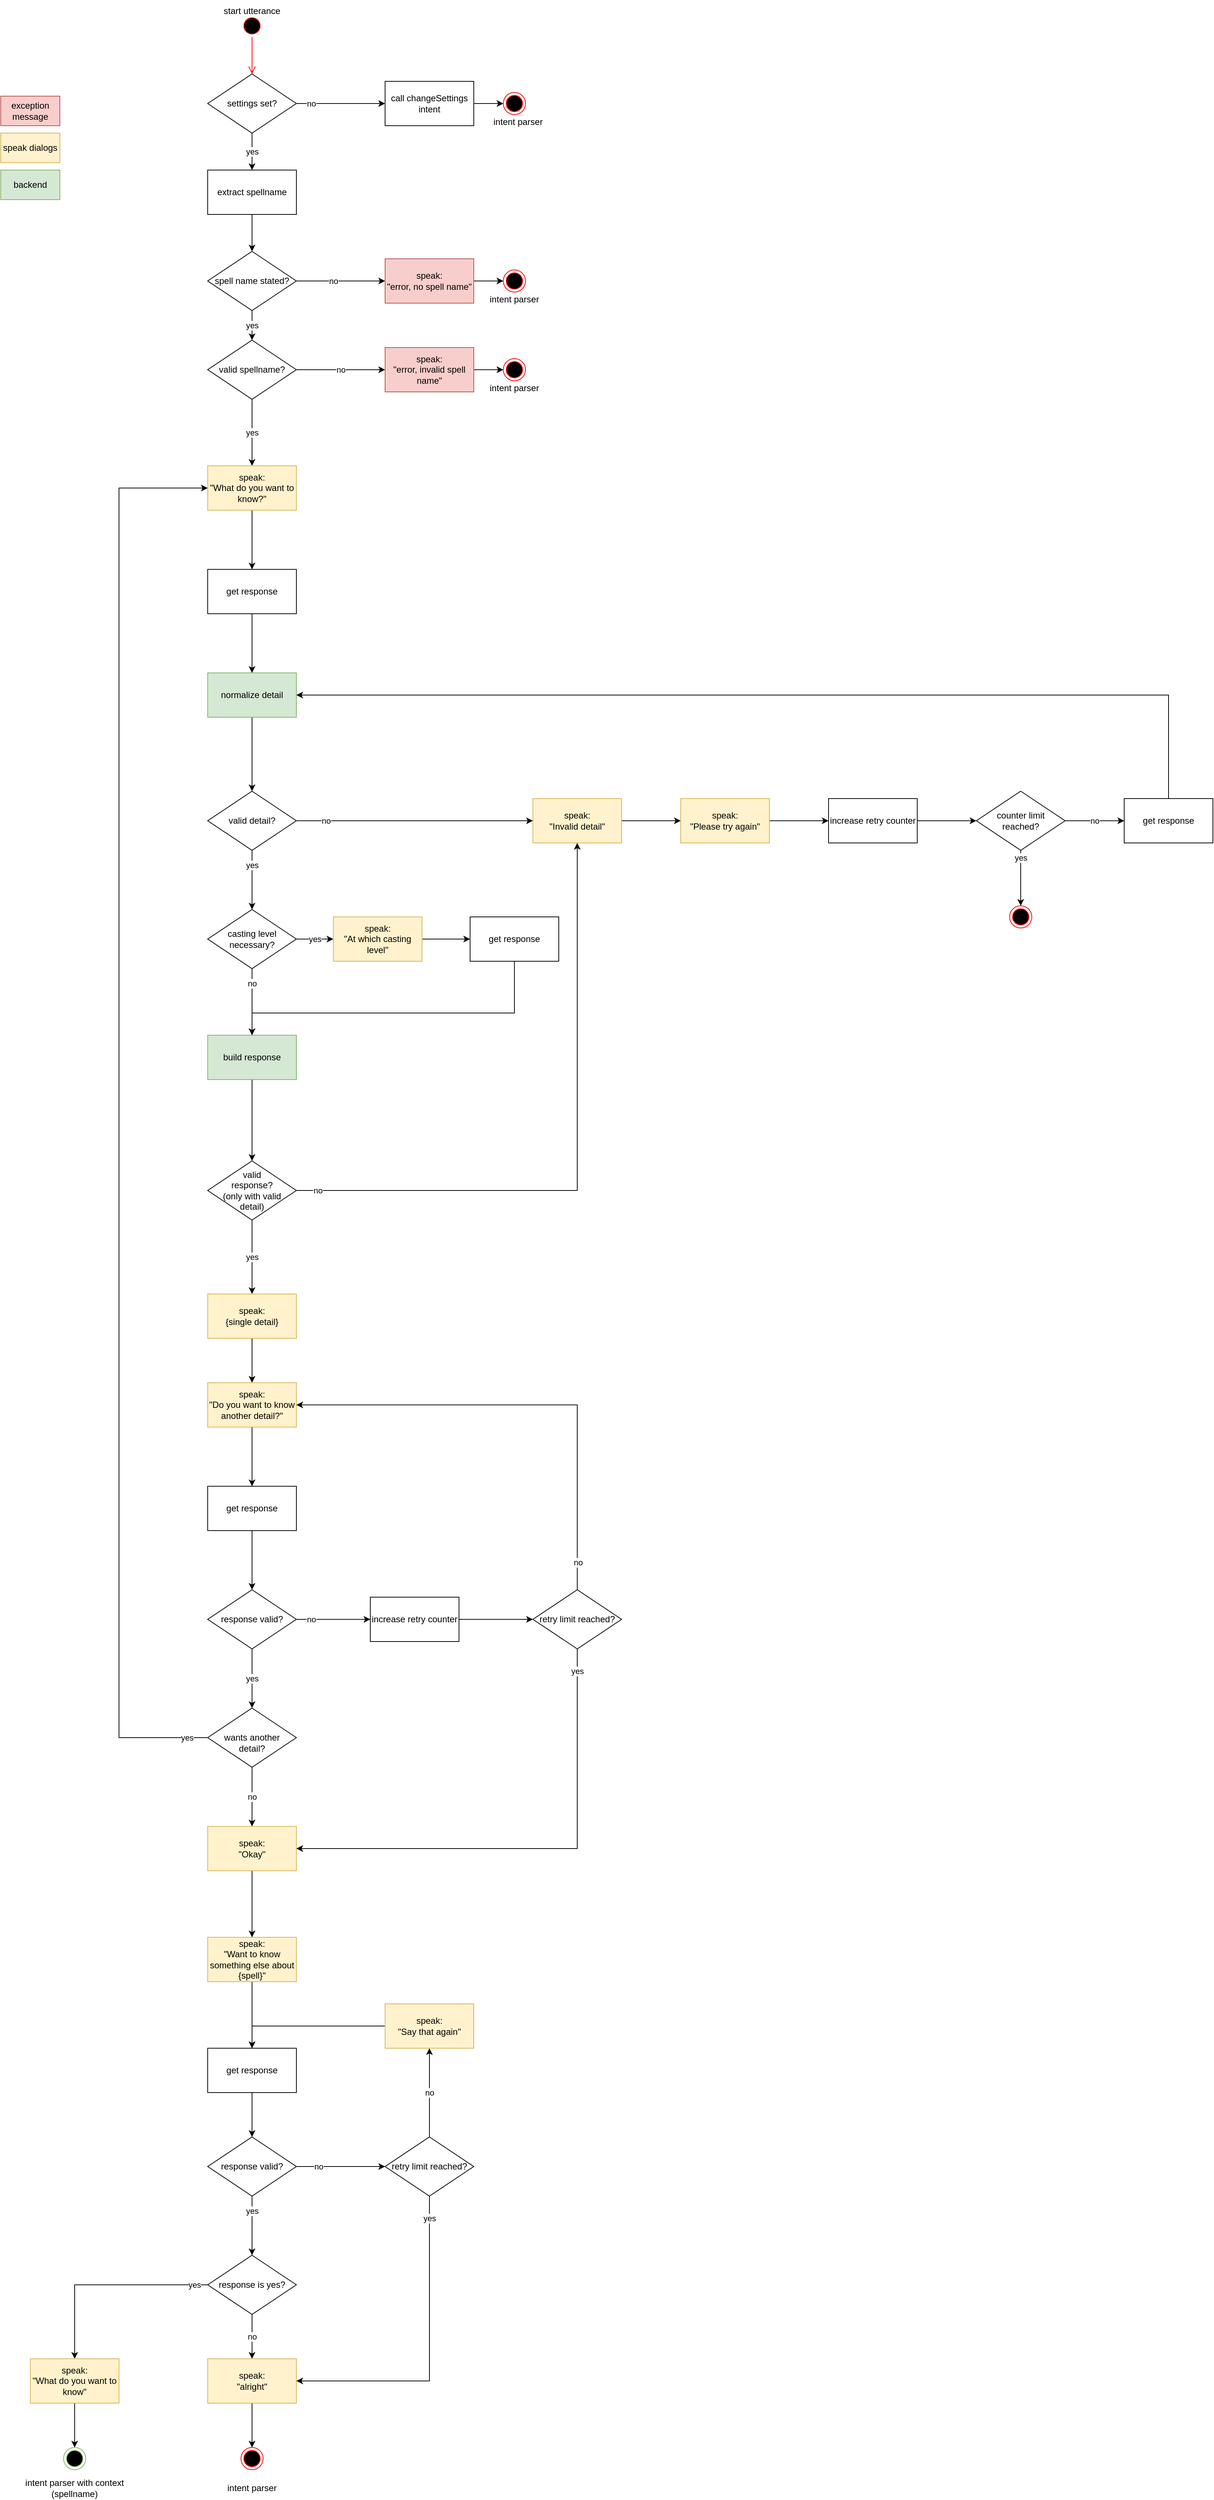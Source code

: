 <mxfile version="15.4.0" type="device"><diagram id="C5RBs43oDa-KdzZeNtuy" name="Page-1"><mxGraphModel dx="2844" dy="2813" grid="1" gridSize="10" guides="1" tooltips="1" connect="1" arrows="1" fold="1" page="1" pageScale="1" pageWidth="827" pageHeight="1169" math="0" shadow="0"><root><mxCell id="WIyWlLk6GJQsqaUBKTNV-0"/><mxCell id="WIyWlLk6GJQsqaUBKTNV-1" parent="WIyWlLk6GJQsqaUBKTNV-0"/><mxCell id="3QQpuneJnvgC7li6lilM-50" style="edgeStyle=orthogonalEdgeStyle;rounded=0;orthogonalLoop=1;jettySize=auto;html=1;exitX=0.5;exitY=1;exitDx=0;exitDy=0;entryX=0.5;entryY=0;entryDx=0;entryDy=0;" parent="WIyWlLk6GJQsqaUBKTNV-1" source="3QQpuneJnvgC7li6lilM-3" target="3QQpuneJnvgC7li6lilM-49" edge="1"><mxGeometry relative="1" as="geometry"/></mxCell><mxCell id="3QQpuneJnvgC7li6lilM-3" value="extract spellname" style="rounded=0;whiteSpace=wrap;html=1;" parent="WIyWlLk6GJQsqaUBKTNV-1" vertex="1"><mxGeometry x="320" y="120" width="120" height="60" as="geometry"/></mxCell><mxCell id="3QQpuneJnvgC7li6lilM-11" value="no" style="edgeStyle=orthogonalEdgeStyle;rounded=0;orthogonalLoop=1;jettySize=auto;html=1;exitX=1;exitY=0.5;exitDx=0;exitDy=0;entryX=0;entryY=0.5;entryDx=0;entryDy=0;" parent="WIyWlLk6GJQsqaUBKTNV-1" source="3QQpuneJnvgC7li6lilM-7" target="3QQpuneJnvgC7li6lilM-8" edge="1"><mxGeometry relative="1" as="geometry"/></mxCell><mxCell id="3QQpuneJnvgC7li6lilM-12" value="no" style="edgeStyle=orthogonalEdgeStyle;rounded=0;orthogonalLoop=1;jettySize=auto;html=1;exitX=1;exitY=0.5;exitDx=0;exitDy=0;entryX=0;entryY=0.5;entryDx=0;entryDy=0;" parent="WIyWlLk6GJQsqaUBKTNV-1" source="3QQpuneJnvgC7li6lilM-49" target="3QQpuneJnvgC7li6lilM-9" edge="1"><mxGeometry x="-0.167" relative="1" as="geometry"><Array as="points"/><mxPoint as="offset"/></mxGeometry></mxCell><mxCell id="UHtBvlvp2ETd7O96xLmu-1" value="yes" style="edgeStyle=orthogonalEdgeStyle;rounded=0;orthogonalLoop=1;jettySize=auto;html=1;" parent="WIyWlLk6GJQsqaUBKTNV-1" source="3QQpuneJnvgC7li6lilM-7" target="UHtBvlvp2ETd7O96xLmu-0" edge="1"><mxGeometry relative="1" as="geometry"/></mxCell><mxCell id="3QQpuneJnvgC7li6lilM-7" value="valid spellname?" style="rhombus;whiteSpace=wrap;html=1;" parent="WIyWlLk6GJQsqaUBKTNV-1" vertex="1"><mxGeometry x="320" y="350" width="120" height="80" as="geometry"/></mxCell><mxCell id="3QQpuneJnvgC7li6lilM-15" style="edgeStyle=orthogonalEdgeStyle;rounded=0;orthogonalLoop=1;jettySize=auto;html=1;exitX=1;exitY=0.5;exitDx=0;exitDy=0;entryX=0;entryY=0.5;entryDx=0;entryDy=0;" parent="WIyWlLk6GJQsqaUBKTNV-1" source="3QQpuneJnvgC7li6lilM-8" target="3QQpuneJnvgC7li6lilM-14" edge="1"><mxGeometry relative="1" as="geometry"/></mxCell><mxCell id="3QQpuneJnvgC7li6lilM-8" value="speak:&lt;br&gt;&quot;error, invalid spell name&quot;" style="rounded=0;whiteSpace=wrap;html=1;fillColor=#f8cecc;strokeColor=#b85450;" parent="WIyWlLk6GJQsqaUBKTNV-1" vertex="1"><mxGeometry x="560" y="360" width="120" height="60" as="geometry"/></mxCell><mxCell id="3QQpuneJnvgC7li6lilM-53" style="edgeStyle=orthogonalEdgeStyle;rounded=0;orthogonalLoop=1;jettySize=auto;html=1;exitX=1;exitY=0.5;exitDx=0;exitDy=0;entryX=0;entryY=0.5;entryDx=0;entryDy=0;" parent="WIyWlLk6GJQsqaUBKTNV-1" source="3QQpuneJnvgC7li6lilM-9" target="3QQpuneJnvgC7li6lilM-52" edge="1"><mxGeometry relative="1" as="geometry"/></mxCell><mxCell id="3QQpuneJnvgC7li6lilM-9" value="speak: &lt;br&gt;&quot;error, no spell name&quot;" style="rounded=0;whiteSpace=wrap;html=1;fillColor=#f8cecc;strokeColor=#b85450;" parent="WIyWlLk6GJQsqaUBKTNV-1" vertex="1"><mxGeometry x="560" y="240" width="120" height="60" as="geometry"/></mxCell><mxCell id="3QQpuneJnvgC7li6lilM-14" value="" style="ellipse;html=1;shape=endState;fillColor=#000000;strokeColor=#ff0000;" parent="WIyWlLk6GJQsqaUBKTNV-1" vertex="1"><mxGeometry x="720" y="375" width="30" height="30" as="geometry"/></mxCell><mxCell id="4tQSairenmR5EQNDbIHb-11" value="" style="edgeStyle=orthogonalEdgeStyle;rounded=0;orthogonalLoop=1;jettySize=auto;html=1;" parent="WIyWlLk6GJQsqaUBKTNV-1" source="3QQpuneJnvgC7li6lilM-23" target="4tQSairenmR5EQNDbIHb-10" edge="1"><mxGeometry relative="1" as="geometry"/></mxCell><mxCell id="3QQpuneJnvgC7li6lilM-23" value="speak:&lt;br&gt;&quot;Want to know something else about {spell}&quot;" style="rounded=0;whiteSpace=wrap;html=1;fillColor=#fff2cc;strokeColor=#d6b656;" parent="WIyWlLk6GJQsqaUBKTNV-1" vertex="1"><mxGeometry x="320" y="2510" width="120" height="60" as="geometry"/></mxCell><mxCell id="3QQpuneJnvgC7li6lilM-31" value="no" style="edgeStyle=orthogonalEdgeStyle;rounded=0;orthogonalLoop=1;jettySize=auto;html=1;exitX=0.5;exitY=1;exitDx=0;exitDy=0;entryX=0.5;entryY=0;entryDx=0;entryDy=0;" parent="WIyWlLk6GJQsqaUBKTNV-1" source="3QQpuneJnvgC7li6lilM-26" target="3QQpuneJnvgC7li6lilM-29" edge="1"><mxGeometry relative="1" as="geometry"/></mxCell><mxCell id="3QQpuneJnvgC7li6lilM-34" value="yes" style="edgeStyle=orthogonalEdgeStyle;rounded=0;orthogonalLoop=1;jettySize=auto;html=1;exitX=0;exitY=0.5;exitDx=0;exitDy=0;entryX=0.5;entryY=0;entryDx=0;entryDy=0;" parent="WIyWlLk6GJQsqaUBKTNV-1" source="3QQpuneJnvgC7li6lilM-26" target="3QQpuneJnvgC7li6lilM-33" edge="1"><mxGeometry x="-0.867" relative="1" as="geometry"><mxPoint as="offset"/></mxGeometry></mxCell><mxCell id="3QQpuneJnvgC7li6lilM-26" value="response is yes?" style="rhombus;whiteSpace=wrap;html=1;" parent="WIyWlLk6GJQsqaUBKTNV-1" vertex="1"><mxGeometry x="320" y="2940" width="120" height="80" as="geometry"/></mxCell><mxCell id="3QQpuneJnvgC7li6lilM-45" style="edgeStyle=orthogonalEdgeStyle;rounded=0;orthogonalLoop=1;jettySize=auto;html=1;exitX=0.5;exitY=1;exitDx=0;exitDy=0;entryX=0.5;entryY=0;entryDx=0;entryDy=0;" parent="WIyWlLk6GJQsqaUBKTNV-1" source="3QQpuneJnvgC7li6lilM-29" target="3QQpuneJnvgC7li6lilM-44" edge="1"><mxGeometry relative="1" as="geometry"/></mxCell><mxCell id="3QQpuneJnvgC7li6lilM-29" value="speak:&lt;br&gt;&quot;alright&quot;" style="rounded=0;whiteSpace=wrap;html=1;fillColor=#fff2cc;strokeColor=#d6b656;" parent="WIyWlLk6GJQsqaUBKTNV-1" vertex="1"><mxGeometry x="320" y="3080" width="120" height="60" as="geometry"/></mxCell><mxCell id="3QQpuneJnvgC7li6lilM-43" style="edgeStyle=orthogonalEdgeStyle;rounded=0;orthogonalLoop=1;jettySize=auto;html=1;exitX=0.5;exitY=1;exitDx=0;exitDy=0;entryX=0.5;entryY=0;entryDx=0;entryDy=0;" parent="WIyWlLk6GJQsqaUBKTNV-1" source="3QQpuneJnvgC7li6lilM-33" target="3QQpuneJnvgC7li6lilM-42" edge="1"><mxGeometry relative="1" as="geometry"/></mxCell><mxCell id="3QQpuneJnvgC7li6lilM-33" value="speak:&lt;br&gt;&quot;What do you want to know&quot;" style="rounded=0;whiteSpace=wrap;html=1;fillColor=#fff2cc;strokeColor=#d6b656;" parent="WIyWlLk6GJQsqaUBKTNV-1" vertex="1"><mxGeometry x="80" y="3080" width="120" height="60" as="geometry"/></mxCell><mxCell id="3QQpuneJnvgC7li6lilM-61" value="yes" style="edgeStyle=orthogonalEdgeStyle;rounded=0;orthogonalLoop=1;jettySize=auto;html=1;exitX=0.5;exitY=1;exitDx=0;exitDy=0;entryX=1;entryY=0.5;entryDx=0;entryDy=0;" parent="WIyWlLk6GJQsqaUBKTNV-1" source="3QQpuneJnvgC7li6lilM-35" target="3QQpuneJnvgC7li6lilM-29" edge="1"><mxGeometry x="-0.861" relative="1" as="geometry"><mxPoint as="offset"/></mxGeometry></mxCell><mxCell id="3QQpuneJnvgC7li6lilM-64" value="no" style="edgeStyle=none;rounded=0;orthogonalLoop=1;jettySize=auto;html=1;exitX=0.5;exitY=0;exitDx=0;exitDy=0;entryX=0.5;entryY=1;entryDx=0;entryDy=0;" parent="WIyWlLk6GJQsqaUBKTNV-1" source="3QQpuneJnvgC7li6lilM-35" target="3QQpuneJnvgC7li6lilM-57" edge="1"><mxGeometry relative="1" as="geometry"/></mxCell><mxCell id="3QQpuneJnvgC7li6lilM-35" value="retry limit reached?" style="rhombus;whiteSpace=wrap;html=1;" parent="WIyWlLk6GJQsqaUBKTNV-1" vertex="1"><mxGeometry x="560" y="2780" width="120" height="80" as="geometry"/></mxCell><mxCell id="3QQpuneJnvgC7li6lilM-42" value="" style="ellipse;html=1;shape=endState;fillColor=#000000;strokeColor=#82b366;" parent="WIyWlLk6GJQsqaUBKTNV-1" vertex="1"><mxGeometry x="125" y="3200" width="30" height="30" as="geometry"/></mxCell><mxCell id="3QQpuneJnvgC7li6lilM-44" value="" style="ellipse;html=1;shape=endState;fillColor=#000000;strokeColor=#ff0000;" parent="WIyWlLk6GJQsqaUBKTNV-1" vertex="1"><mxGeometry x="365" y="3200" width="30" height="30" as="geometry"/></mxCell><mxCell id="3QQpuneJnvgC7li6lilM-47" value="intent parser with context (spellname)" style="text;html=1;strokeColor=none;fillColor=none;align=center;verticalAlign=middle;whiteSpace=wrap;rounded=0;" parent="WIyWlLk6GJQsqaUBKTNV-1" vertex="1"><mxGeometry x="40" y="3240" width="200" height="30" as="geometry"/></mxCell><mxCell id="3QQpuneJnvgC7li6lilM-48" value="intent parser" style="text;html=1;strokeColor=none;fillColor=none;align=center;verticalAlign=middle;whiteSpace=wrap;rounded=0;" parent="WIyWlLk6GJQsqaUBKTNV-1" vertex="1"><mxGeometry x="320" y="3240" width="120" height="30" as="geometry"/></mxCell><mxCell id="3QQpuneJnvgC7li6lilM-51" value="yes" style="edgeStyle=orthogonalEdgeStyle;rounded=0;orthogonalLoop=1;jettySize=auto;html=1;exitX=0.5;exitY=1;exitDx=0;exitDy=0;entryX=0.5;entryY=0;entryDx=0;entryDy=0;" parent="WIyWlLk6GJQsqaUBKTNV-1" source="3QQpuneJnvgC7li6lilM-49" target="3QQpuneJnvgC7li6lilM-7" edge="1"><mxGeometry relative="1" as="geometry"/></mxCell><mxCell id="3QQpuneJnvgC7li6lilM-49" value="spell name stated?" style="rhombus;whiteSpace=wrap;html=1;" parent="WIyWlLk6GJQsqaUBKTNV-1" vertex="1"><mxGeometry x="320" y="230" width="120" height="80" as="geometry"/></mxCell><mxCell id="3QQpuneJnvgC7li6lilM-52" value="" style="ellipse;html=1;shape=endState;fillColor=#000000;strokeColor=#ff0000;" parent="WIyWlLk6GJQsqaUBKTNV-1" vertex="1"><mxGeometry x="720" y="255" width="30" height="30" as="geometry"/></mxCell><mxCell id="3QQpuneJnvgC7li6lilM-59" value="yes" style="edgeStyle=orthogonalEdgeStyle;rounded=0;orthogonalLoop=1;jettySize=auto;html=1;exitX=0.5;exitY=1;exitDx=0;exitDy=0;entryX=0.5;entryY=0;entryDx=0;entryDy=0;" parent="WIyWlLk6GJQsqaUBKTNV-1" source="3QQpuneJnvgC7li6lilM-55" target="3QQpuneJnvgC7li6lilM-26" edge="1"><mxGeometry x="-0.5" relative="1" as="geometry"><mxPoint as="offset"/></mxGeometry></mxCell><mxCell id="3QQpuneJnvgC7li6lilM-63" value="no" style="edgeStyle=none;rounded=0;orthogonalLoop=1;jettySize=auto;html=1;exitX=1;exitY=0.5;exitDx=0;exitDy=0;entryX=0;entryY=0.5;entryDx=0;entryDy=0;" parent="WIyWlLk6GJQsqaUBKTNV-1" source="3QQpuneJnvgC7li6lilM-55" target="3QQpuneJnvgC7li6lilM-35" edge="1"><mxGeometry x="-0.5" relative="1" as="geometry"><mxPoint as="offset"/></mxGeometry></mxCell><mxCell id="3QQpuneJnvgC7li6lilM-55" value="response valid?" style="rhombus;whiteSpace=wrap;html=1;" parent="WIyWlLk6GJQsqaUBKTNV-1" vertex="1"><mxGeometry x="320" y="2780" width="120" height="80" as="geometry"/></mxCell><mxCell id="4tQSairenmR5EQNDbIHb-13" style="edgeStyle=orthogonalEdgeStyle;rounded=0;orthogonalLoop=1;jettySize=auto;html=1;exitX=0;exitY=0.5;exitDx=0;exitDy=0;entryX=0.5;entryY=0;entryDx=0;entryDy=0;" parent="WIyWlLk6GJQsqaUBKTNV-1" source="3QQpuneJnvgC7li6lilM-57" target="4tQSairenmR5EQNDbIHb-10" edge="1"><mxGeometry relative="1" as="geometry"/></mxCell><mxCell id="3QQpuneJnvgC7li6lilM-57" value="speak:&lt;br&gt;&quot;Say that again&quot;" style="rounded=0;whiteSpace=wrap;html=1;fillColor=#fff2cc;strokeColor=#d6b656;" parent="WIyWlLk6GJQsqaUBKTNV-1" vertex="1"><mxGeometry x="560" y="2600" width="120" height="60" as="geometry"/></mxCell><mxCell id="3QQpuneJnvgC7li6lilM-66" value="intent parser" style="text;html=1;strokeColor=none;fillColor=none;align=center;verticalAlign=middle;whiteSpace=wrap;rounded=0;" parent="WIyWlLk6GJQsqaUBKTNV-1" vertex="1"><mxGeometry x="675" y="400" width="120" height="30" as="geometry"/></mxCell><mxCell id="3QQpuneJnvgC7li6lilM-67" value="intent parser" style="text;html=1;strokeColor=none;fillColor=none;align=center;verticalAlign=middle;whiteSpace=wrap;rounded=0;" parent="WIyWlLk6GJQsqaUBKTNV-1" vertex="1"><mxGeometry x="675" y="280" width="120" height="30" as="geometry"/></mxCell><mxCell id="3QQpuneJnvgC7li6lilM-68" value="exception message" style="rounded=0;whiteSpace=wrap;html=1;fillColor=#f8cecc;strokeColor=#b85450;" parent="WIyWlLk6GJQsqaUBKTNV-1" vertex="1"><mxGeometry x="40" y="20" width="80" height="40" as="geometry"/></mxCell><mxCell id="3QQpuneJnvgC7li6lilM-69" value="backend" style="rounded=0;whiteSpace=wrap;html=1;fillColor=#d5e8d4;strokeColor=#82b366;" parent="WIyWlLk6GJQsqaUBKTNV-1" vertex="1"><mxGeometry x="40" y="120" width="80" height="40" as="geometry"/></mxCell><mxCell id="3QQpuneJnvgC7li6lilM-70" value="speak dialogs" style="rounded=0;whiteSpace=wrap;html=1;fillColor=#fff2cc;strokeColor=#d6b656;" parent="WIyWlLk6GJQsqaUBKTNV-1" vertex="1"><mxGeometry x="40" y="70" width="80" height="40" as="geometry"/></mxCell><mxCell id="1Pgt1DH3HRJ9_toSjhPw-0" value="" style="ellipse;html=1;shape=startState;fillColor=#000000;strokeColor=#ff0000;" parent="WIyWlLk6GJQsqaUBKTNV-1" vertex="1"><mxGeometry x="365" y="-90" width="30" height="30" as="geometry"/></mxCell><mxCell id="1Pgt1DH3HRJ9_toSjhPw-1" value="" style="edgeStyle=orthogonalEdgeStyle;html=1;verticalAlign=bottom;endArrow=open;endSize=8;strokeColor=#ff0000;rounded=0;entryX=0.5;entryY=0;entryDx=0;entryDy=0;" parent="WIyWlLk6GJQsqaUBKTNV-1" source="1Pgt1DH3HRJ9_toSjhPw-0" target="1Pgt1DH3HRJ9_toSjhPw-4" edge="1"><mxGeometry relative="1" as="geometry"><mxPoint x="380" y="-10" as="targetPoint"/></mxGeometry></mxCell><mxCell id="1Pgt1DH3HRJ9_toSjhPw-2" value="start utterance" style="text;html=1;strokeColor=none;fillColor=none;align=center;verticalAlign=middle;whiteSpace=wrap;rounded=0;" parent="WIyWlLk6GJQsqaUBKTNV-1" vertex="1"><mxGeometry x="320" y="-110" width="120" height="30" as="geometry"/></mxCell><mxCell id="1Pgt1DH3HRJ9_toSjhPw-3" value="no" style="edgeStyle=orthogonalEdgeStyle;rounded=0;orthogonalLoop=1;jettySize=auto;html=1;exitX=1;exitY=0.5;exitDx=0;exitDy=0;entryX=0;entryY=0.5;entryDx=0;entryDy=0;" parent="WIyWlLk6GJQsqaUBKTNV-1" source="1Pgt1DH3HRJ9_toSjhPw-4" target="1Pgt1DH3HRJ9_toSjhPw-6" edge="1"><mxGeometry x="-0.667" relative="1" as="geometry"><mxPoint as="offset"/></mxGeometry></mxCell><mxCell id="1Pgt1DH3HRJ9_toSjhPw-9" value="yes" style="edgeStyle=orthogonalEdgeStyle;rounded=0;orthogonalLoop=1;jettySize=auto;html=1;exitX=0.5;exitY=1;exitDx=0;exitDy=0;entryX=0.5;entryY=0;entryDx=0;entryDy=0;" parent="WIyWlLk6GJQsqaUBKTNV-1" source="1Pgt1DH3HRJ9_toSjhPw-4" target="3QQpuneJnvgC7li6lilM-3" edge="1"><mxGeometry relative="1" as="geometry"/></mxCell><mxCell id="1Pgt1DH3HRJ9_toSjhPw-4" value="settings set?" style="rhombus;whiteSpace=wrap;html=1;" parent="WIyWlLk6GJQsqaUBKTNV-1" vertex="1"><mxGeometry x="320" y="-10" width="120" height="80" as="geometry"/></mxCell><mxCell id="1Pgt1DH3HRJ9_toSjhPw-5" style="edgeStyle=orthogonalEdgeStyle;rounded=0;orthogonalLoop=1;jettySize=auto;html=1;exitX=1;exitY=0.5;exitDx=0;exitDy=0;entryX=0;entryY=0.5;entryDx=0;entryDy=0;" parent="WIyWlLk6GJQsqaUBKTNV-1" source="1Pgt1DH3HRJ9_toSjhPw-6" target="1Pgt1DH3HRJ9_toSjhPw-7" edge="1"><mxGeometry relative="1" as="geometry"/></mxCell><mxCell id="1Pgt1DH3HRJ9_toSjhPw-6" value="call changeSettings intent" style="rounded=0;whiteSpace=wrap;html=1;" parent="WIyWlLk6GJQsqaUBKTNV-1" vertex="1"><mxGeometry x="560" width="120" height="60" as="geometry"/></mxCell><mxCell id="1Pgt1DH3HRJ9_toSjhPw-7" value="" style="ellipse;html=1;shape=endState;fillColor=#000000;strokeColor=#ff0000;" parent="WIyWlLk6GJQsqaUBKTNV-1" vertex="1"><mxGeometry x="720" y="15" width="30" height="30" as="geometry"/></mxCell><mxCell id="1Pgt1DH3HRJ9_toSjhPw-8" value="intent parser" style="text;html=1;strokeColor=none;fillColor=none;align=center;verticalAlign=middle;whiteSpace=wrap;rounded=0;" parent="WIyWlLk6GJQsqaUBKTNV-1" vertex="1"><mxGeometry x="680" y="40" width="120" height="30" as="geometry"/></mxCell><mxCell id="_JfwWZMLt68ANOkl7_UF-13" style="edgeStyle=orthogonalEdgeStyle;rounded=0;orthogonalLoop=1;jettySize=auto;html=1;exitX=0.5;exitY=1;exitDx=0;exitDy=0;entryX=0.5;entryY=0;entryDx=0;entryDy=0;" parent="WIyWlLk6GJQsqaUBKTNV-1" source="_JfwWZMLt68ANOkl7_UF-11" target="3QQpuneJnvgC7li6lilM-23" edge="1"><mxGeometry relative="1" as="geometry"/></mxCell><mxCell id="_JfwWZMLt68ANOkl7_UF-11" value="speak:&lt;br&gt;&quot;Okay&quot;" style="rounded=0;whiteSpace=wrap;html=1;fillColor=#fff2cc;strokeColor=#d6b656;" parent="WIyWlLk6GJQsqaUBKTNV-1" vertex="1"><mxGeometry x="320" y="2360" width="120" height="60" as="geometry"/></mxCell><mxCell id="4tQSairenmR5EQNDbIHb-1" value="" style="edgeStyle=orthogonalEdgeStyle;rounded=0;orthogonalLoop=1;jettySize=auto;html=1;" parent="WIyWlLk6GJQsqaUBKTNV-1" source="UHtBvlvp2ETd7O96xLmu-0" target="4tQSairenmR5EQNDbIHb-0" edge="1"><mxGeometry relative="1" as="geometry"/></mxCell><mxCell id="UHtBvlvp2ETd7O96xLmu-0" value="speak:&lt;br&gt;&quot;What do you want to know?&quot;" style="rounded=0;whiteSpace=wrap;html=1;fillColor=#fff2cc;strokeColor=#d6b656;" parent="WIyWlLk6GJQsqaUBKTNV-1" vertex="1"><mxGeometry x="320" y="520" width="120" height="60" as="geometry"/></mxCell><mxCell id="UHtBvlvp2ETd7O96xLmu-5" value="" style="edgeStyle=orthogonalEdgeStyle;rounded=0;orthogonalLoop=1;jettySize=auto;html=1;" parent="WIyWlLk6GJQsqaUBKTNV-1" source="UHtBvlvp2ETd7O96xLmu-2" target="UHtBvlvp2ETd7O96xLmu-4" edge="1"><mxGeometry relative="1" as="geometry"/></mxCell><mxCell id="UHtBvlvp2ETd7O96xLmu-2" value="normalize detail" style="rounded=0;whiteSpace=wrap;html=1;fillColor=#d5e8d4;strokeColor=#82b366;" parent="WIyWlLk6GJQsqaUBKTNV-1" vertex="1"><mxGeometry x="320" y="800" width="120" height="60" as="geometry"/></mxCell><mxCell id="UHtBvlvp2ETd7O96xLmu-8" value="no" style="edgeStyle=orthogonalEdgeStyle;rounded=0;orthogonalLoop=1;jettySize=auto;html=1;exitX=1;exitY=0.5;exitDx=0;exitDy=0;entryX=0;entryY=0.5;entryDx=0;entryDy=0;" parent="WIyWlLk6GJQsqaUBKTNV-1" source="UHtBvlvp2ETd7O96xLmu-4" target="UHtBvlvp2ETd7O96xLmu-7" edge="1"><mxGeometry x="-0.75" relative="1" as="geometry"><mxPoint as="offset"/></mxGeometry></mxCell><mxCell id="UHtBvlvp2ETd7O96xLmu-21" value="yes" style="edgeStyle=orthogonalEdgeStyle;rounded=0;orthogonalLoop=1;jettySize=auto;html=1;" parent="WIyWlLk6GJQsqaUBKTNV-1" source="UHtBvlvp2ETd7O96xLmu-4" target="UHtBvlvp2ETd7O96xLmu-19" edge="1"><mxGeometry x="-0.5" relative="1" as="geometry"><mxPoint as="offset"/></mxGeometry></mxCell><mxCell id="UHtBvlvp2ETd7O96xLmu-4" value="valid detail?" style="rhombus;whiteSpace=wrap;html=1;" parent="WIyWlLk6GJQsqaUBKTNV-1" vertex="1"><mxGeometry x="320" y="960" width="120" height="80" as="geometry"/></mxCell><mxCell id="UHtBvlvp2ETd7O96xLmu-10" value="" style="edgeStyle=orthogonalEdgeStyle;rounded=0;orthogonalLoop=1;jettySize=auto;html=1;" parent="WIyWlLk6GJQsqaUBKTNV-1" source="UHtBvlvp2ETd7O96xLmu-7" target="UHtBvlvp2ETd7O96xLmu-9" edge="1"><mxGeometry relative="1" as="geometry"/></mxCell><mxCell id="UHtBvlvp2ETd7O96xLmu-7" value="speak:&lt;br&gt;&quot;Invalid detail&quot;" style="rounded=0;whiteSpace=wrap;html=1;fillColor=#fff2cc;strokeColor=#d6b656;" parent="WIyWlLk6GJQsqaUBKTNV-1" vertex="1"><mxGeometry x="760" y="970" width="120" height="60" as="geometry"/></mxCell><mxCell id="UHtBvlvp2ETd7O96xLmu-12" value="" style="edgeStyle=orthogonalEdgeStyle;rounded=0;orthogonalLoop=1;jettySize=auto;html=1;" parent="WIyWlLk6GJQsqaUBKTNV-1" source="UHtBvlvp2ETd7O96xLmu-9" target="UHtBvlvp2ETd7O96xLmu-11" edge="1"><mxGeometry relative="1" as="geometry"/></mxCell><mxCell id="UHtBvlvp2ETd7O96xLmu-9" value="speak:&lt;br&gt;&quot;Please try again&quot;" style="rounded=0;whiteSpace=wrap;html=1;fillColor=#fff2cc;strokeColor=#d6b656;" parent="WIyWlLk6GJQsqaUBKTNV-1" vertex="1"><mxGeometry x="960" y="970" width="120" height="60" as="geometry"/></mxCell><mxCell id="UHtBvlvp2ETd7O96xLmu-18" value="" style="edgeStyle=orthogonalEdgeStyle;rounded=0;orthogonalLoop=1;jettySize=auto;html=1;" parent="WIyWlLk6GJQsqaUBKTNV-1" source="UHtBvlvp2ETd7O96xLmu-11" target="UHtBvlvp2ETd7O96xLmu-16" edge="1"><mxGeometry relative="1" as="geometry"/></mxCell><mxCell id="UHtBvlvp2ETd7O96xLmu-11" value="increase retry counter" style="rounded=0;whiteSpace=wrap;html=1;" parent="WIyWlLk6GJQsqaUBKTNV-1" vertex="1"><mxGeometry x="1160" y="970" width="120" height="60" as="geometry"/></mxCell><mxCell id="UHtBvlvp2ETd7O96xLmu-15" style="edgeStyle=orthogonalEdgeStyle;rounded=0;orthogonalLoop=1;jettySize=auto;html=1;exitX=0.5;exitY=0;exitDx=0;exitDy=0;entryX=1;entryY=0.5;entryDx=0;entryDy=0;" parent="WIyWlLk6GJQsqaUBKTNV-1" source="UHtBvlvp2ETd7O96xLmu-13" target="UHtBvlvp2ETd7O96xLmu-2" edge="1"><mxGeometry relative="1" as="geometry"/></mxCell><mxCell id="UHtBvlvp2ETd7O96xLmu-13" value="get response" style="rounded=0;whiteSpace=wrap;html=1;" parent="WIyWlLk6GJQsqaUBKTNV-1" vertex="1"><mxGeometry x="1560" y="970" width="120" height="60" as="geometry"/></mxCell><mxCell id="UHtBvlvp2ETd7O96xLmu-17" value="no" style="edgeStyle=orthogonalEdgeStyle;rounded=0;orthogonalLoop=1;jettySize=auto;html=1;" parent="WIyWlLk6GJQsqaUBKTNV-1" source="UHtBvlvp2ETd7O96xLmu-16" target="UHtBvlvp2ETd7O96xLmu-13" edge="1"><mxGeometry relative="1" as="geometry"/></mxCell><mxCell id="UHtBvlvp2ETd7O96xLmu-39" value="yes" style="edgeStyle=orthogonalEdgeStyle;rounded=0;orthogonalLoop=1;jettySize=auto;html=1;exitX=0.5;exitY=1;exitDx=0;exitDy=0;" parent="WIyWlLk6GJQsqaUBKTNV-1" source="UHtBvlvp2ETd7O96xLmu-16" target="UHtBvlvp2ETd7O96xLmu-64" edge="1"><mxGeometry x="-0.734" relative="1" as="geometry"><mxPoint x="1420" y="1130" as="targetPoint"/><mxPoint as="offset"/></mxGeometry></mxCell><mxCell id="UHtBvlvp2ETd7O96xLmu-16" value="counter limit reached?" style="rhombus;whiteSpace=wrap;html=1;" parent="WIyWlLk6GJQsqaUBKTNV-1" vertex="1"><mxGeometry x="1360" y="960" width="120" height="80" as="geometry"/></mxCell><mxCell id="UHtBvlvp2ETd7O96xLmu-23" value="yes" style="edgeStyle=orthogonalEdgeStyle;rounded=0;orthogonalLoop=1;jettySize=auto;html=1;exitX=1;exitY=0.5;exitDx=0;exitDy=0;entryX=0;entryY=0.5;entryDx=0;entryDy=0;" parent="WIyWlLk6GJQsqaUBKTNV-1" source="UHtBvlvp2ETd7O96xLmu-19" target="UHtBvlvp2ETd7O96xLmu-22" edge="1"><mxGeometry relative="1" as="geometry"/></mxCell><mxCell id="UHtBvlvp2ETd7O96xLmu-41" value="no" style="edgeStyle=orthogonalEdgeStyle;rounded=0;orthogonalLoop=1;jettySize=auto;html=1;" parent="WIyWlLk6GJQsqaUBKTNV-1" source="UHtBvlvp2ETd7O96xLmu-19" target="UHtBvlvp2ETd7O96xLmu-24" edge="1"><mxGeometry x="-0.556" relative="1" as="geometry"><mxPoint as="offset"/></mxGeometry></mxCell><mxCell id="UHtBvlvp2ETd7O96xLmu-19" value="casting level necessary?" style="rhombus;whiteSpace=wrap;html=1;" parent="WIyWlLk6GJQsqaUBKTNV-1" vertex="1"><mxGeometry x="320" y="1120" width="120" height="80" as="geometry"/></mxCell><mxCell id="4tQSairenmR5EQNDbIHb-4" value="" style="edgeStyle=orthogonalEdgeStyle;rounded=0;orthogonalLoop=1;jettySize=auto;html=1;" parent="WIyWlLk6GJQsqaUBKTNV-1" source="UHtBvlvp2ETd7O96xLmu-22" target="4tQSairenmR5EQNDbIHb-3" edge="1"><mxGeometry relative="1" as="geometry"/></mxCell><mxCell id="UHtBvlvp2ETd7O96xLmu-22" value="speak:&lt;br&gt;&quot;At which casting level&quot;" style="rounded=0;whiteSpace=wrap;html=1;fillColor=#fff2cc;strokeColor=#d6b656;" parent="WIyWlLk6GJQsqaUBKTNV-1" vertex="1"><mxGeometry x="490" y="1130" width="120" height="60" as="geometry"/></mxCell><mxCell id="UHtBvlvp2ETd7O96xLmu-27" value="" style="edgeStyle=orthogonalEdgeStyle;rounded=0;orthogonalLoop=1;jettySize=auto;html=1;" parent="WIyWlLk6GJQsqaUBKTNV-1" source="UHtBvlvp2ETd7O96xLmu-24" target="UHtBvlvp2ETd7O96xLmu-26" edge="1"><mxGeometry relative="1" as="geometry"/></mxCell><mxCell id="UHtBvlvp2ETd7O96xLmu-24" value="build response" style="rounded=0;whiteSpace=wrap;html=1;fillColor=#d5e8d4;strokeColor=#82b366;" parent="WIyWlLk6GJQsqaUBKTNV-1" vertex="1"><mxGeometry x="320" y="1290" width="120" height="60" as="geometry"/></mxCell><mxCell id="UHtBvlvp2ETd7O96xLmu-37" value="no" style="edgeStyle=orthogonalEdgeStyle;rounded=0;orthogonalLoop=1;jettySize=auto;html=1;entryX=0.5;entryY=1;entryDx=0;entryDy=0;" parent="WIyWlLk6GJQsqaUBKTNV-1" source="UHtBvlvp2ETd7O96xLmu-26" target="UHtBvlvp2ETd7O96xLmu-7" edge="1"><mxGeometry x="-0.929" relative="1" as="geometry"><mxPoint x="520" y="1500" as="targetPoint"/><mxPoint x="-1" as="offset"/></mxGeometry></mxCell><mxCell id="UHtBvlvp2ETd7O96xLmu-44" value="yes" style="edgeStyle=orthogonalEdgeStyle;rounded=0;orthogonalLoop=1;jettySize=auto;html=1;" parent="WIyWlLk6GJQsqaUBKTNV-1" source="UHtBvlvp2ETd7O96xLmu-26" target="UHtBvlvp2ETd7O96xLmu-43" edge="1"><mxGeometry relative="1" as="geometry"/></mxCell><mxCell id="UHtBvlvp2ETd7O96xLmu-26" value="valid &lt;br&gt;response?&lt;br&gt;(only with valid &lt;br&gt;detail)" style="rhombus;whiteSpace=wrap;html=1;" parent="WIyWlLk6GJQsqaUBKTNV-1" vertex="1"><mxGeometry x="320" y="1460" width="120" height="80" as="geometry"/></mxCell><mxCell id="UHtBvlvp2ETd7O96xLmu-46" value="" style="edgeStyle=orthogonalEdgeStyle;rounded=0;orthogonalLoop=1;jettySize=auto;html=1;" parent="WIyWlLk6GJQsqaUBKTNV-1" source="UHtBvlvp2ETd7O96xLmu-43" target="UHtBvlvp2ETd7O96xLmu-45" edge="1"><mxGeometry relative="1" as="geometry"/></mxCell><mxCell id="UHtBvlvp2ETd7O96xLmu-43" value="speak:&lt;br&gt;{single detail}" style="rounded=0;whiteSpace=wrap;html=1;fillColor=#fff2cc;strokeColor=#d6b656;" parent="WIyWlLk6GJQsqaUBKTNV-1" vertex="1"><mxGeometry x="320" y="1640" width="120" height="60" as="geometry"/></mxCell><mxCell id="UHtBvlvp2ETd7O96xLmu-48" value="yes" style="edgeStyle=orthogonalEdgeStyle;rounded=0;orthogonalLoop=1;jettySize=auto;html=1;startArrow=none;" parent="WIyWlLk6GJQsqaUBKTNV-1" source="UHtBvlvp2ETd7O96xLmu-51" target="UHtBvlvp2ETd7O96xLmu-47" edge="1"><mxGeometry relative="1" as="geometry"/></mxCell><mxCell id="4tQSairenmR5EQNDbIHb-8" value="" style="edgeStyle=orthogonalEdgeStyle;rounded=0;orthogonalLoop=1;jettySize=auto;html=1;" parent="WIyWlLk6GJQsqaUBKTNV-1" source="UHtBvlvp2ETd7O96xLmu-45" target="4tQSairenmR5EQNDbIHb-6" edge="1"><mxGeometry relative="1" as="geometry"/></mxCell><mxCell id="UHtBvlvp2ETd7O96xLmu-45" value="speak:&lt;br&gt;&quot;Do you want to know another detail?&quot;" style="rounded=0;whiteSpace=wrap;html=1;fillColor=#fff2cc;strokeColor=#d6b656;" parent="WIyWlLk6GJQsqaUBKTNV-1" vertex="1"><mxGeometry x="320" y="1760" width="120" height="60" as="geometry"/></mxCell><mxCell id="UHtBvlvp2ETd7O96xLmu-65" value="no" style="edgeStyle=orthogonalEdgeStyle;rounded=0;orthogonalLoop=1;jettySize=auto;html=1;" parent="WIyWlLk6GJQsqaUBKTNV-1" source="UHtBvlvp2ETd7O96xLmu-47" target="_JfwWZMLt68ANOkl7_UF-11" edge="1"><mxGeometry relative="1" as="geometry"/></mxCell><mxCell id="UHtBvlvp2ETd7O96xLmu-47" value="&lt;br&gt;wants another &lt;br&gt;detail?" style="rhombus;whiteSpace=wrap;html=1;" parent="WIyWlLk6GJQsqaUBKTNV-1" vertex="1"><mxGeometry x="320" y="2200" width="120" height="80" as="geometry"/></mxCell><mxCell id="UHtBvlvp2ETd7O96xLmu-54" value="no" style="edgeStyle=orthogonalEdgeStyle;rounded=0;orthogonalLoop=1;jettySize=auto;html=1;" parent="WIyWlLk6GJQsqaUBKTNV-1" source="UHtBvlvp2ETd7O96xLmu-51" target="UHtBvlvp2ETd7O96xLmu-53" edge="1"><mxGeometry x="-0.6" relative="1" as="geometry"><mxPoint as="offset"/></mxGeometry></mxCell><mxCell id="UHtBvlvp2ETd7O96xLmu-56" style="edgeStyle=orthogonalEdgeStyle;rounded=0;orthogonalLoop=1;jettySize=auto;html=1;exitX=0;exitY=0.5;exitDx=0;exitDy=0;entryX=0;entryY=0.5;entryDx=0;entryDy=0;" parent="WIyWlLk6GJQsqaUBKTNV-1" source="UHtBvlvp2ETd7O96xLmu-47" target="UHtBvlvp2ETd7O96xLmu-0" edge="1"><mxGeometry relative="1" as="geometry"><Array as="points"><mxPoint x="200" y="2240"/><mxPoint x="200" y="550"/></Array></mxGeometry></mxCell><mxCell id="UHtBvlvp2ETd7O96xLmu-57" value="yes" style="edgeLabel;html=1;align=center;verticalAlign=middle;resizable=0;points=[];" parent="UHtBvlvp2ETd7O96xLmu-56" vertex="1" connectable="0"><mxGeometry x="-0.971" relative="1" as="geometry"><mxPoint as="offset"/></mxGeometry></mxCell><mxCell id="UHtBvlvp2ETd7O96xLmu-51" value="response valid?" style="rhombus;whiteSpace=wrap;html=1;" parent="WIyWlLk6GJQsqaUBKTNV-1" vertex="1"><mxGeometry x="320" y="2040" width="120" height="80" as="geometry"/></mxCell><mxCell id="UHtBvlvp2ETd7O96xLmu-59" value="" style="edgeStyle=orthogonalEdgeStyle;rounded=0;orthogonalLoop=1;jettySize=auto;html=1;" parent="WIyWlLk6GJQsqaUBKTNV-1" source="UHtBvlvp2ETd7O96xLmu-53" target="UHtBvlvp2ETd7O96xLmu-58" edge="1"><mxGeometry relative="1" as="geometry"/></mxCell><mxCell id="UHtBvlvp2ETd7O96xLmu-53" value="increase retry counter" style="rounded=0;whiteSpace=wrap;html=1;" parent="WIyWlLk6GJQsqaUBKTNV-1" vertex="1"><mxGeometry x="540" y="2050" width="120" height="60" as="geometry"/></mxCell><mxCell id="UHtBvlvp2ETd7O96xLmu-60" style="edgeStyle=orthogonalEdgeStyle;rounded=0;orthogonalLoop=1;jettySize=auto;html=1;exitX=0.5;exitY=0;exitDx=0;exitDy=0;entryX=1;entryY=0.5;entryDx=0;entryDy=0;" parent="WIyWlLk6GJQsqaUBKTNV-1" source="UHtBvlvp2ETd7O96xLmu-58" target="UHtBvlvp2ETd7O96xLmu-45" edge="1"><mxGeometry relative="1" as="geometry"/></mxCell><mxCell id="UHtBvlvp2ETd7O96xLmu-61" value="no" style="edgeLabel;html=1;align=center;verticalAlign=middle;resizable=0;points=[];" parent="UHtBvlvp2ETd7O96xLmu-60" vertex="1" connectable="0"><mxGeometry x="-0.882" y="-1" relative="1" as="geometry"><mxPoint as="offset"/></mxGeometry></mxCell><mxCell id="UHtBvlvp2ETd7O96xLmu-62" style="edgeStyle=orthogonalEdgeStyle;rounded=0;orthogonalLoop=1;jettySize=auto;html=1;exitX=0.5;exitY=1;exitDx=0;exitDy=0;entryX=1;entryY=0.5;entryDx=0;entryDy=0;" parent="WIyWlLk6GJQsqaUBKTNV-1" source="UHtBvlvp2ETd7O96xLmu-58" target="_JfwWZMLt68ANOkl7_UF-11" edge="1"><mxGeometry relative="1" as="geometry"><mxPoint x="1160" y="2079.857" as="targetPoint"/></mxGeometry></mxCell><mxCell id="UHtBvlvp2ETd7O96xLmu-63" value="yes" style="edgeLabel;html=1;align=center;verticalAlign=middle;resizable=0;points=[];" parent="UHtBvlvp2ETd7O96xLmu-62" vertex="1" connectable="0"><mxGeometry x="-0.813" relative="1" as="geometry"><mxPoint y="-31" as="offset"/></mxGeometry></mxCell><mxCell id="UHtBvlvp2ETd7O96xLmu-58" value="retry limit reached?" style="rhombus;whiteSpace=wrap;html=1;" parent="WIyWlLk6GJQsqaUBKTNV-1" vertex="1"><mxGeometry x="760" y="2040" width="120" height="80" as="geometry"/></mxCell><mxCell id="UHtBvlvp2ETd7O96xLmu-64" value="" style="ellipse;html=1;shape=endState;fillColor=#000000;strokeColor=#ff0000;" parent="WIyWlLk6GJQsqaUBKTNV-1" vertex="1"><mxGeometry x="1405" y="1115" width="30" height="30" as="geometry"/></mxCell><mxCell id="4tQSairenmR5EQNDbIHb-2" value="" style="edgeStyle=orthogonalEdgeStyle;rounded=0;orthogonalLoop=1;jettySize=auto;html=1;" parent="WIyWlLk6GJQsqaUBKTNV-1" source="4tQSairenmR5EQNDbIHb-0" target="UHtBvlvp2ETd7O96xLmu-2" edge="1"><mxGeometry relative="1" as="geometry"/></mxCell><mxCell id="4tQSairenmR5EQNDbIHb-0" value="get response" style="rounded=0;whiteSpace=wrap;html=1;" parent="WIyWlLk6GJQsqaUBKTNV-1" vertex="1"><mxGeometry x="320" y="660" width="120" height="60" as="geometry"/></mxCell><mxCell id="4tQSairenmR5EQNDbIHb-5" style="edgeStyle=orthogonalEdgeStyle;rounded=0;orthogonalLoop=1;jettySize=auto;html=1;exitX=0.5;exitY=1;exitDx=0;exitDy=0;entryX=0.5;entryY=0;entryDx=0;entryDy=0;" parent="WIyWlLk6GJQsqaUBKTNV-1" source="4tQSairenmR5EQNDbIHb-3" target="UHtBvlvp2ETd7O96xLmu-24" edge="1"><mxGeometry relative="1" as="geometry"><Array as="points"><mxPoint x="735" y="1260"/><mxPoint x="380" y="1260"/></Array></mxGeometry></mxCell><mxCell id="4tQSairenmR5EQNDbIHb-3" value="get response" style="rounded=0;whiteSpace=wrap;html=1;" parent="WIyWlLk6GJQsqaUBKTNV-1" vertex="1"><mxGeometry x="675" y="1130" width="120" height="60" as="geometry"/></mxCell><mxCell id="4tQSairenmR5EQNDbIHb-9" value="" style="edgeStyle=orthogonalEdgeStyle;rounded=0;orthogonalLoop=1;jettySize=auto;html=1;" parent="WIyWlLk6GJQsqaUBKTNV-1" source="4tQSairenmR5EQNDbIHb-6" target="UHtBvlvp2ETd7O96xLmu-51" edge="1"><mxGeometry relative="1" as="geometry"/></mxCell><mxCell id="4tQSairenmR5EQNDbIHb-6" value="get response" style="rounded=0;whiteSpace=wrap;html=1;" parent="WIyWlLk6GJQsqaUBKTNV-1" vertex="1"><mxGeometry x="320" y="1900" width="120" height="60" as="geometry"/></mxCell><mxCell id="4tQSairenmR5EQNDbIHb-12" value="" style="edgeStyle=orthogonalEdgeStyle;rounded=0;orthogonalLoop=1;jettySize=auto;html=1;" parent="WIyWlLk6GJQsqaUBKTNV-1" source="4tQSairenmR5EQNDbIHb-10" target="3QQpuneJnvgC7li6lilM-55" edge="1"><mxGeometry relative="1" as="geometry"/></mxCell><mxCell id="4tQSairenmR5EQNDbIHb-10" value="get response" style="rounded=0;whiteSpace=wrap;html=1;" parent="WIyWlLk6GJQsqaUBKTNV-1" vertex="1"><mxGeometry x="320" y="2660" width="120" height="60" as="geometry"/></mxCell></root></mxGraphModel></diagram></mxfile>